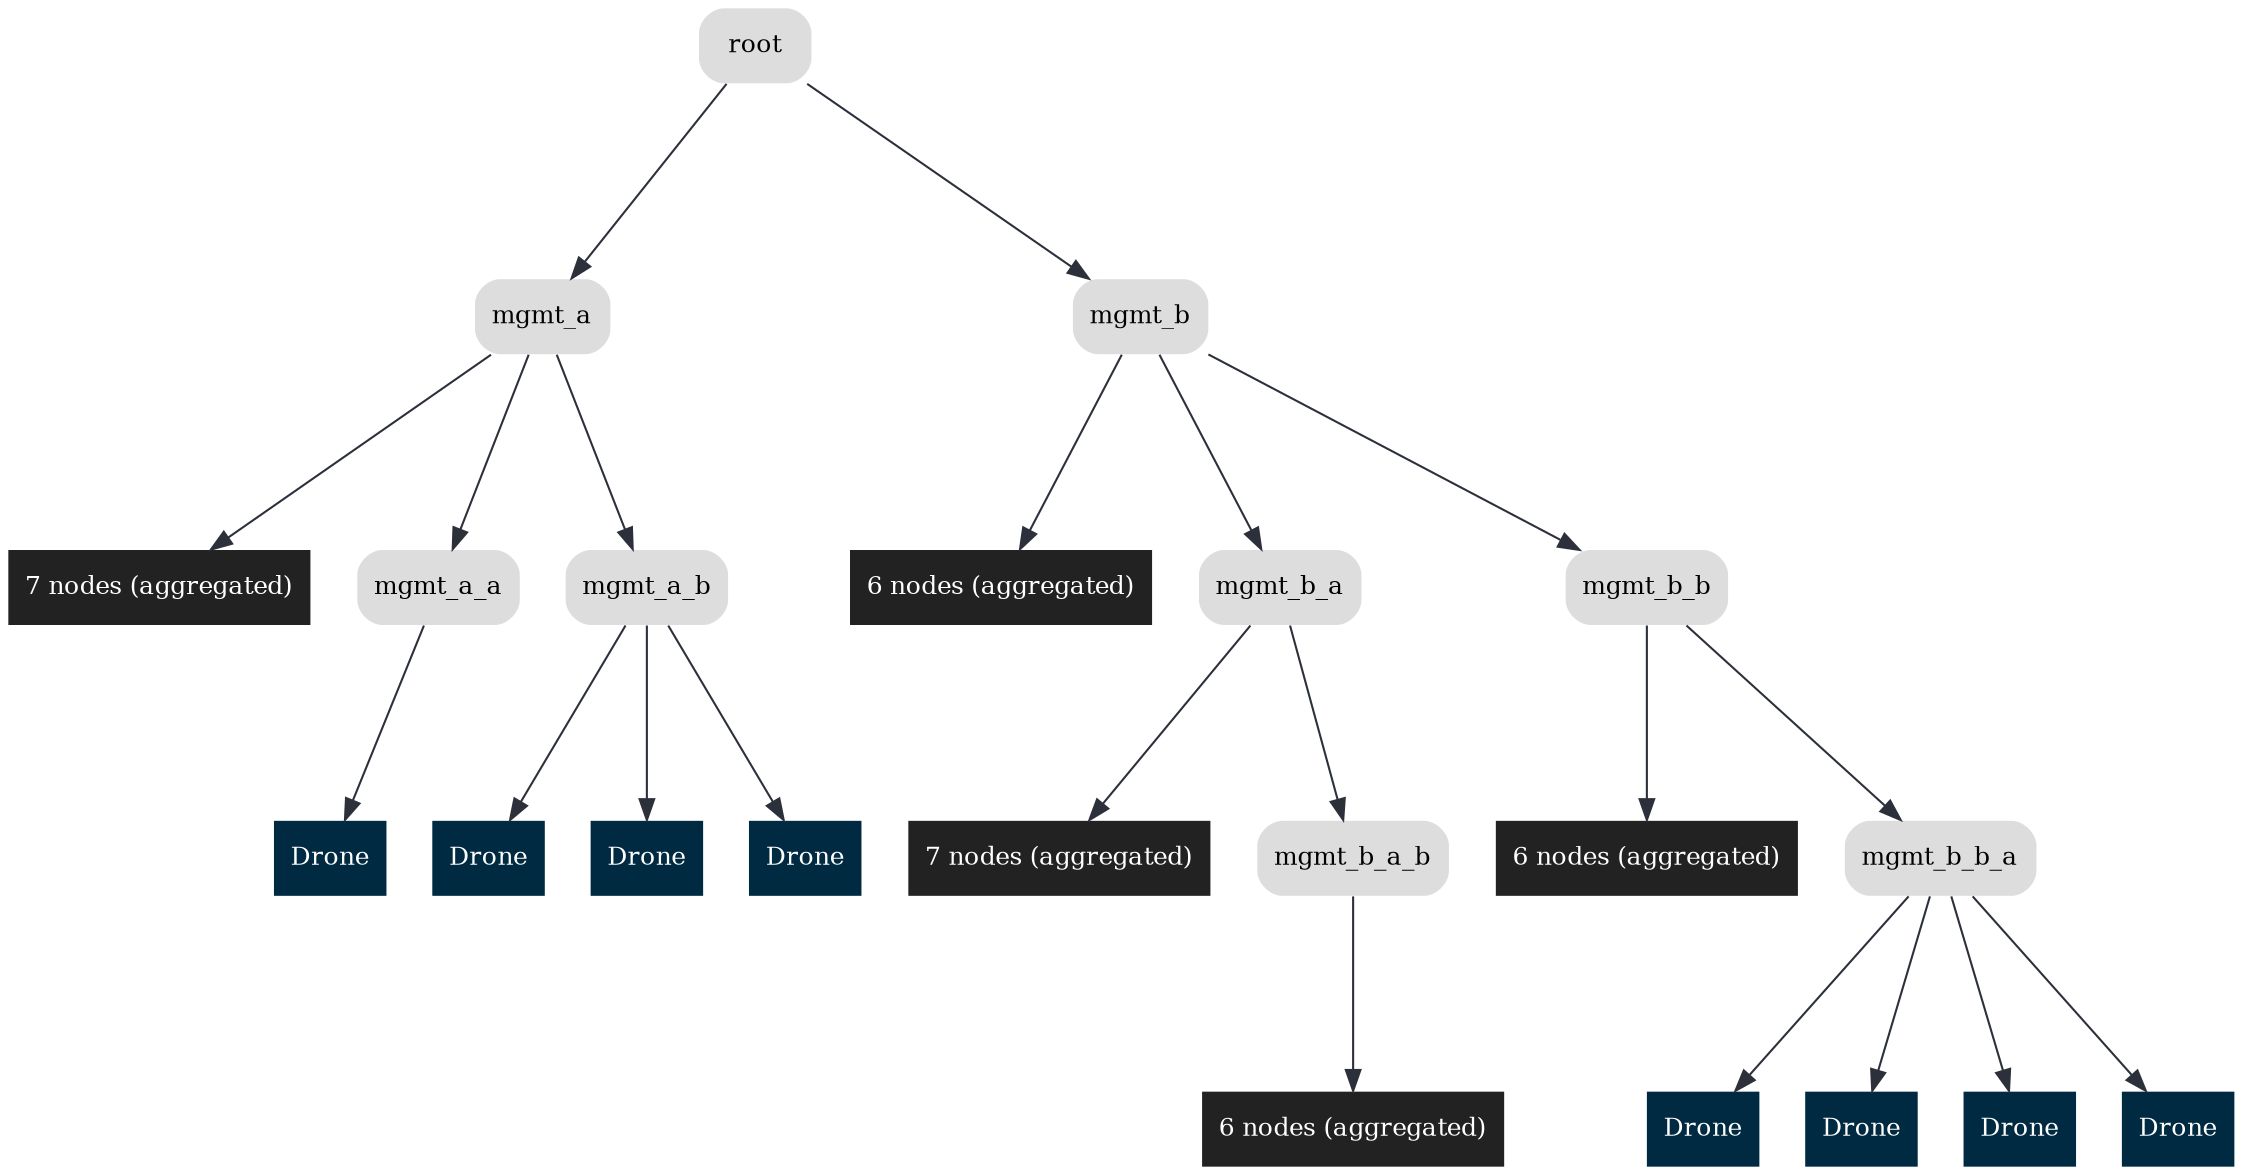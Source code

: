 digraph G {
    rankdir="TB";
    splines=true;
    overlap=false;
    nodesep="0.3";
    ranksep="1.3";
    labelloc="t";
    fontname="Lato";
    node [ shape="plaintext" style="filled, rounded" fontsize=12]
    edge [ fontname="Lato" color="#2B303A" fontsize=8]

  node [style="filled, dashed" fillcolor="#8194a0" fontcolor="#ffffff" penwidth=1 color="#dddddd"]; {
    }
  node [style="filled, dashed" fillcolor="#426070" fontcolor="#ffffff" penwidth=1 color="#dddddd"]; {
    }
  node [style="filled, dashed" fillcolor="#002a41" fontcolor="#ffffff" penwidth=1 color="#dddddd"]; {
            drone_02[label="Drone"];
            drone_03[label="Drone"];
            drone_04[label="Drone"];
            drone_05[label="Drone"];
            drone_37[label="Drone"];
            drone_38[label="Drone"];
            drone_39[label="Drone"];
            drone_40[label="Drone"];
    }
  node [style="filled, dashed" fillcolor="#224558" fontcolor="#ffffff" penwidth=1 color="#dddddd"]; {
    }
  node [style="filled, dashed" fillcolor="#222222" fontcolor="#ffffff" penwidth=1 color="#dddddd"]; {
            agg_mgmt_a[label="7 nodes (aggregated)"];
            agg_mgmt_b[label="6 nodes (aggregated)"];
            agg_mgmt_b_a[label="7 nodes (aggregated)"];
            agg_mgmt_b_a_b[label="6 nodes (aggregated)"];
            agg_mgmt_b_b[label="6 nodes (aggregated)"];
    }

node [style="filled, rounded" fillcolor="#dddddd" fontcolor="#000000"];

      root -> mgmt_a;
      mgmt_a -> mgmt_a_a;
      mgmt_a -> mgmt_a_b;
      root -> mgmt_b;
      mgmt_b -> mgmt_b_a;
      mgmt_b_a -> mgmt_b_a_b;
      mgmt_b -> mgmt_b_b;
      mgmt_b_b -> mgmt_b_b_a;
      mgmt_a_a -> drone_02;
      mgmt_a_b -> drone_03;
      mgmt_a_b -> drone_04;
      mgmt_a_b -> drone_05;
      mgmt_b_b_a -> drone_37;
      mgmt_b_b_a -> drone_38;
      mgmt_b_b_a -> drone_39;
      mgmt_b_b_a -> drone_40;
      mgmt_a -> agg_mgmt_a;
      mgmt_b_a_b -> agg_mgmt_b_a_b;
      mgmt_b_a -> agg_mgmt_b_a;
      mgmt_b_b -> agg_mgmt_b_b;
      mgmt_b -> agg_mgmt_b;
}
